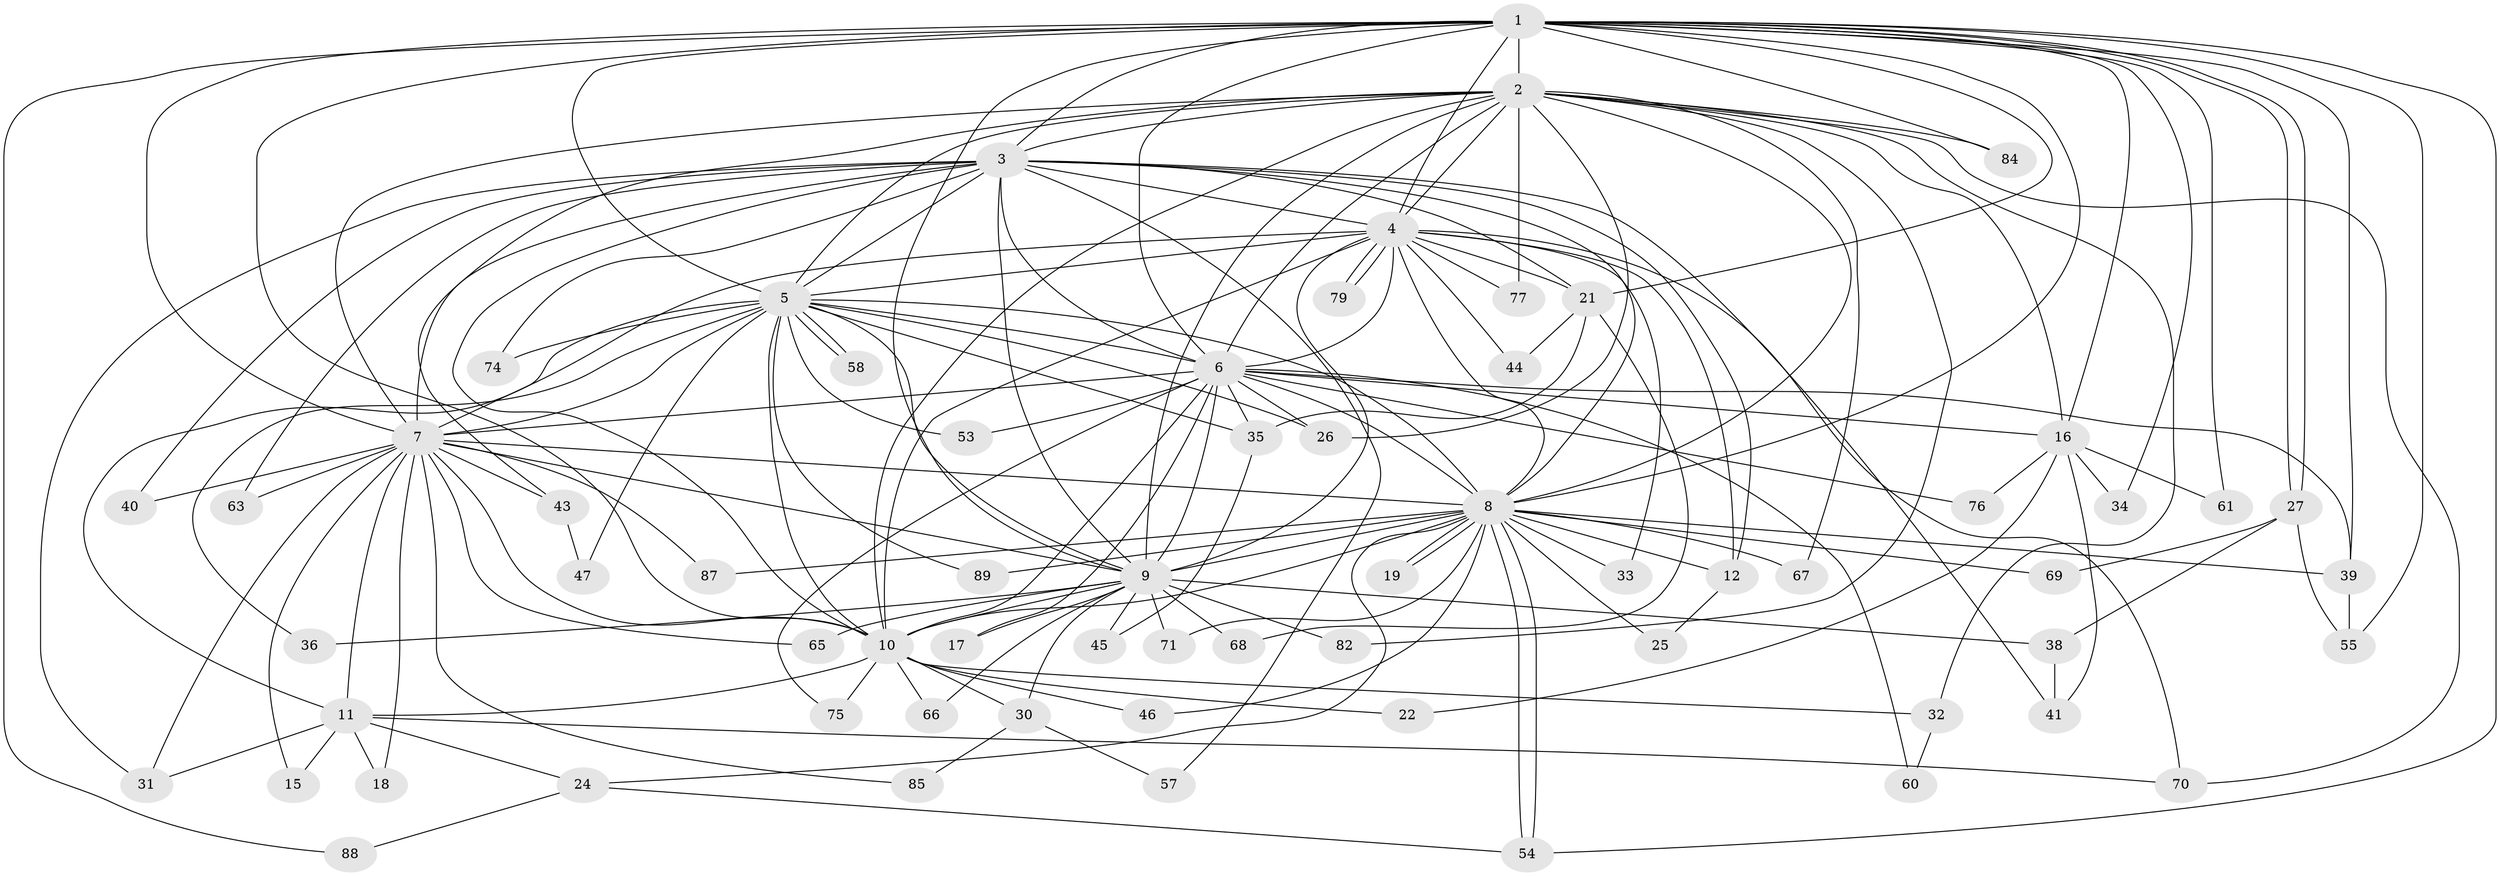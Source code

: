 // original degree distribution, {23: 0.011235955056179775, 21: 0.02247191011235955, 16: 0.011235955056179775, 19: 0.033707865168539325, 17: 0.02247191011235955, 26: 0.011235955056179775, 5: 0.033707865168539325, 4: 0.11235955056179775, 2: 0.6067415730337079, 6: 0.033707865168539325, 3: 0.10112359550561797}
// Generated by graph-tools (version 1.1) at 2025/11/02/27/25 16:11:07]
// undirected, 65 vertices, 168 edges
graph export_dot {
graph [start="1"]
  node [color=gray90,style=filled];
  1 [super="+48"];
  2 [super="+81"];
  3 [super="+13"];
  4 [super="+28"];
  5 [super="+56"];
  6 [super="+14"];
  7 [super="+29"];
  8 [super="+80"];
  9 [super="+37"];
  10 [super="+59"];
  11 [super="+20"];
  12 [super="+50"];
  15;
  16 [super="+23"];
  17;
  18;
  19;
  21 [super="+52"];
  22;
  24 [super="+83"];
  25;
  26 [super="+62"];
  27;
  30;
  31 [super="+51"];
  32 [super="+78"];
  33;
  34;
  35 [super="+42"];
  36;
  38;
  39 [super="+72"];
  40;
  41 [super="+49"];
  43;
  44;
  45;
  46;
  47;
  53;
  54 [super="+73"];
  55 [super="+64"];
  57;
  58;
  60;
  61;
  63;
  65;
  66;
  67;
  68;
  69;
  70 [super="+86"];
  71;
  74;
  75;
  76;
  77;
  79;
  82;
  84;
  85;
  87;
  88;
  89;
  1 -- 2 [weight=2];
  1 -- 3 [weight=2];
  1 -- 4;
  1 -- 5;
  1 -- 6 [weight=2];
  1 -- 7;
  1 -- 8;
  1 -- 9;
  1 -- 10;
  1 -- 16;
  1 -- 21;
  1 -- 27;
  1 -- 27;
  1 -- 34;
  1 -- 39;
  1 -- 61;
  1 -- 84;
  1 -- 88;
  1 -- 55;
  1 -- 54;
  2 -- 3;
  2 -- 4;
  2 -- 5 [weight=2];
  2 -- 6;
  2 -- 7;
  2 -- 8;
  2 -- 9 [weight=2];
  2 -- 10;
  2 -- 26;
  2 -- 32 [weight=2];
  2 -- 43;
  2 -- 67;
  2 -- 70;
  2 -- 77;
  2 -- 84;
  2 -- 82;
  2 -- 16;
  3 -- 4;
  3 -- 5;
  3 -- 6;
  3 -- 7;
  3 -- 8;
  3 -- 9;
  3 -- 10;
  3 -- 40;
  3 -- 41;
  3 -- 57;
  3 -- 63;
  3 -- 21;
  3 -- 12;
  3 -- 74;
  3 -- 31;
  4 -- 5;
  4 -- 6;
  4 -- 7 [weight=2];
  4 -- 8;
  4 -- 9 [weight=2];
  4 -- 10;
  4 -- 12;
  4 -- 21;
  4 -- 33;
  4 -- 44;
  4 -- 77;
  4 -- 79;
  4 -- 79;
  4 -- 70;
  5 -- 6;
  5 -- 7;
  5 -- 8;
  5 -- 9;
  5 -- 10;
  5 -- 11;
  5 -- 35;
  5 -- 36;
  5 -- 47;
  5 -- 53;
  5 -- 58;
  5 -- 58;
  5 -- 74;
  5 -- 89;
  5 -- 26;
  6 -- 7;
  6 -- 8;
  6 -- 9;
  6 -- 10;
  6 -- 16;
  6 -- 17;
  6 -- 26;
  6 -- 39;
  6 -- 53;
  6 -- 75;
  6 -- 76;
  6 -- 35;
  6 -- 60;
  7 -- 8 [weight=2];
  7 -- 9;
  7 -- 10;
  7 -- 11;
  7 -- 15;
  7 -- 18;
  7 -- 31;
  7 -- 40;
  7 -- 43;
  7 -- 63;
  7 -- 65;
  7 -- 85;
  7 -- 87;
  8 -- 9 [weight=2];
  8 -- 10;
  8 -- 12;
  8 -- 19;
  8 -- 19;
  8 -- 24;
  8 -- 25;
  8 -- 33;
  8 -- 46;
  8 -- 54;
  8 -- 54;
  8 -- 67;
  8 -- 69;
  8 -- 71;
  8 -- 87;
  8 -- 89;
  8 -- 39;
  9 -- 10;
  9 -- 17;
  9 -- 30;
  9 -- 36;
  9 -- 38;
  9 -- 45;
  9 -- 68;
  9 -- 82;
  9 -- 65;
  9 -- 66;
  9 -- 71;
  10 -- 22;
  10 -- 30;
  10 -- 32;
  10 -- 46;
  10 -- 66;
  10 -- 75;
  10 -- 11 [weight=2];
  11 -- 15;
  11 -- 18;
  11 -- 70;
  11 -- 24;
  11 -- 31;
  12 -- 25;
  16 -- 22;
  16 -- 34;
  16 -- 76;
  16 -- 61;
  16 -- 41;
  21 -- 44;
  21 -- 68;
  21 -- 35;
  24 -- 88;
  24 -- 54;
  27 -- 38;
  27 -- 55;
  27 -- 69;
  30 -- 57;
  30 -- 85;
  32 -- 60;
  35 -- 45;
  38 -- 41;
  39 -- 55;
  43 -- 47;
}
